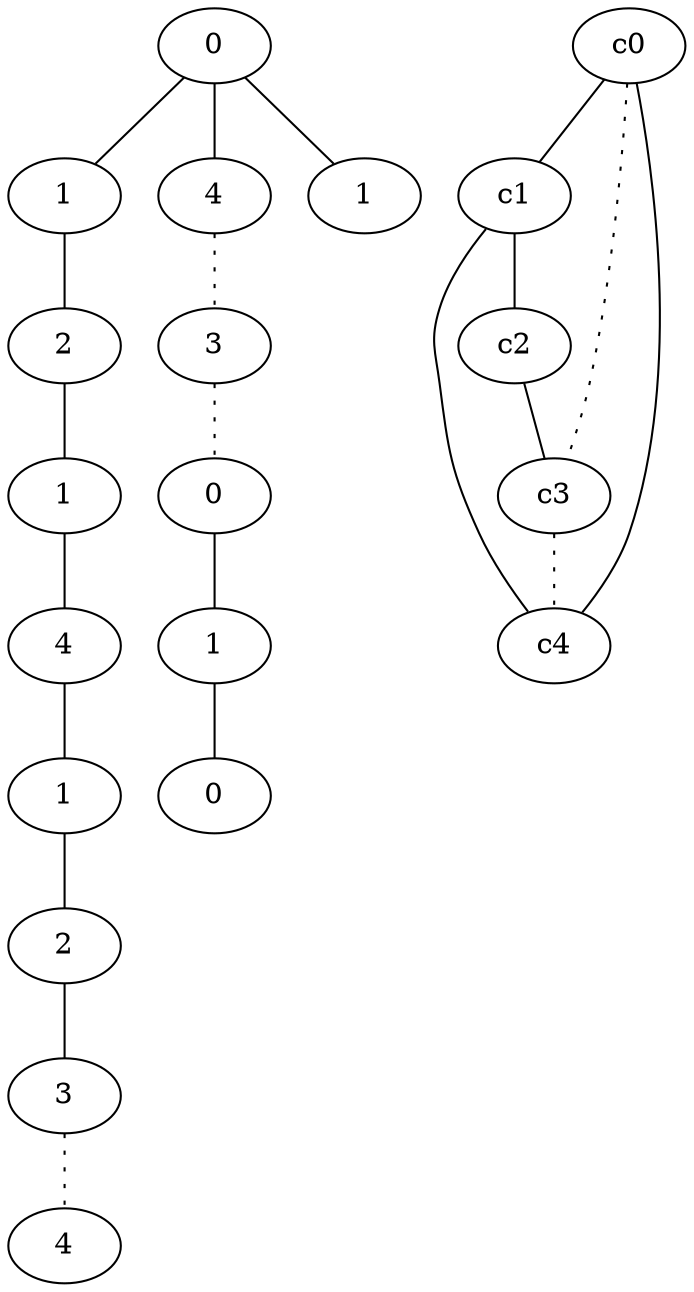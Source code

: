 graph {
a0[label=0];
a1[label=1];
a2[label=2];
a3[label=1];
a4[label=4];
a5[label=1];
a6[label=2];
a7[label=3];
a8[label=4];
a9[label=4];
a10[label=3];
a11[label=0];
a12[label=1];
a13[label=0];
a14[label=1];
a0 -- a1;
a0 -- a9;
a0 -- a14;
a1 -- a2;
a2 -- a3;
a3 -- a4;
a4 -- a5;
a5 -- a6;
a6 -- a7;
a7 -- a8 [style=dotted];
a9 -- a10 [style=dotted];
a10 -- a11 [style=dotted];
a11 -- a12;
a12 -- a13;
c0 -- c1;
c0 -- c3 [style=dotted];
c0 -- c4;
c1 -- c2;
c1 -- c4;
c2 -- c3;
c3 -- c4 [style=dotted];
}
